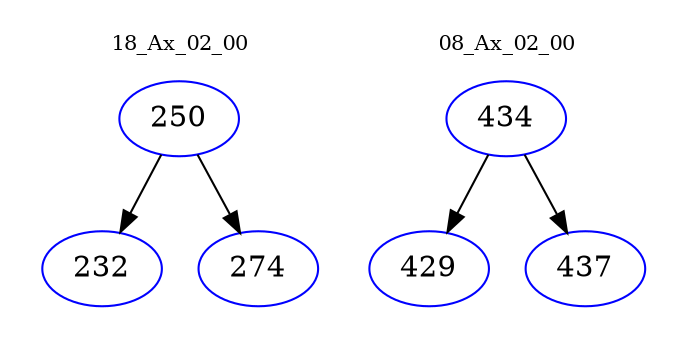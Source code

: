digraph{
subgraph cluster_0 {
color = white
label = "18_Ax_02_00";
fontsize=10;
T0_250 [label="250", color="blue"]
T0_250 -> T0_232 [color="black"]
T0_232 [label="232", color="blue"]
T0_250 -> T0_274 [color="black"]
T0_274 [label="274", color="blue"]
}
subgraph cluster_1 {
color = white
label = "08_Ax_02_00";
fontsize=10;
T1_434 [label="434", color="blue"]
T1_434 -> T1_429 [color="black"]
T1_429 [label="429", color="blue"]
T1_434 -> T1_437 [color="black"]
T1_437 [label="437", color="blue"]
}
}
